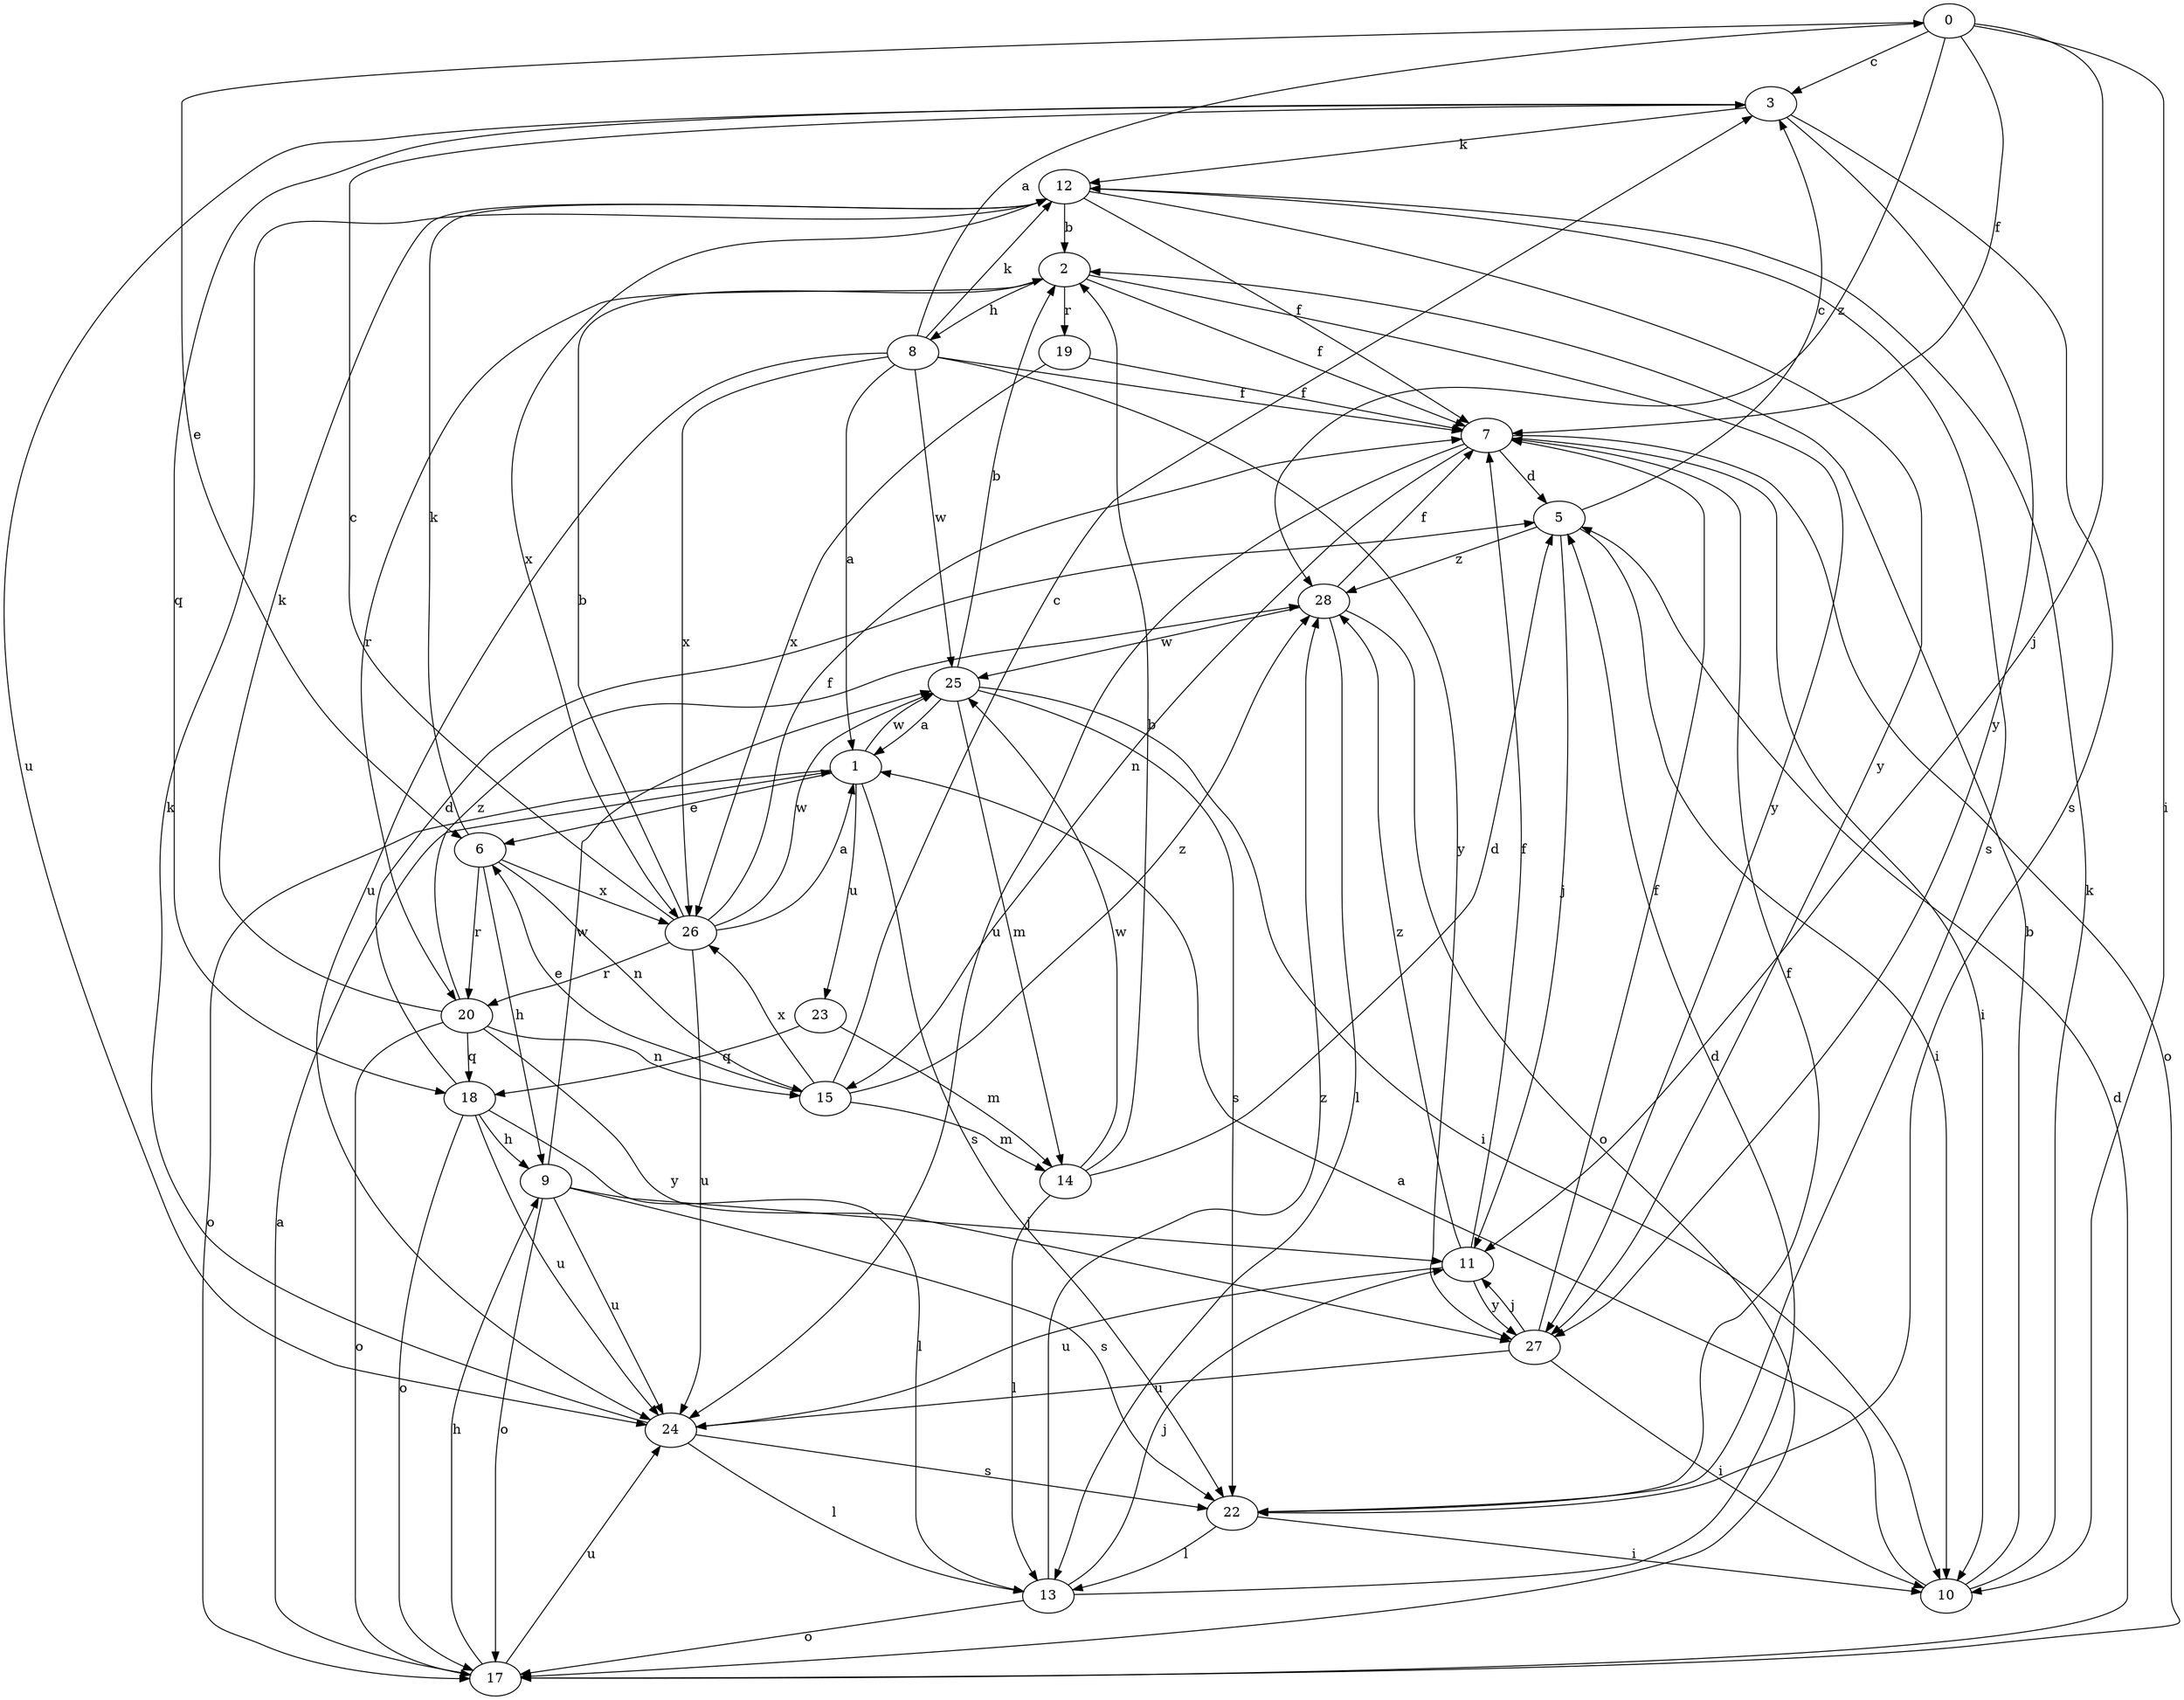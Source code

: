 strict digraph  {
0;
1;
2;
3;
5;
6;
7;
8;
9;
10;
11;
12;
13;
14;
15;
17;
18;
19;
20;
22;
23;
24;
25;
26;
27;
28;
0 -> 3  [label=c];
0 -> 6  [label=e];
0 -> 7  [label=f];
0 -> 10  [label=i];
0 -> 11  [label=j];
0 -> 28  [label=z];
1 -> 6  [label=e];
1 -> 17  [label=o];
1 -> 22  [label=s];
1 -> 23  [label=u];
1 -> 25  [label=w];
2 -> 7  [label=f];
2 -> 8  [label=h];
2 -> 19  [label=r];
2 -> 20  [label=r];
2 -> 27  [label=y];
3 -> 12  [label=k];
3 -> 18  [label=q];
3 -> 22  [label=s];
3 -> 24  [label=u];
3 -> 27  [label=y];
5 -> 3  [label=c];
5 -> 10  [label=i];
5 -> 11  [label=j];
5 -> 28  [label=z];
6 -> 9  [label=h];
6 -> 12  [label=k];
6 -> 15  [label=n];
6 -> 20  [label=r];
6 -> 26  [label=x];
7 -> 5  [label=d];
7 -> 10  [label=i];
7 -> 15  [label=n];
7 -> 17  [label=o];
7 -> 24  [label=u];
8 -> 0  [label=a];
8 -> 1  [label=a];
8 -> 7  [label=f];
8 -> 12  [label=k];
8 -> 24  [label=u];
8 -> 25  [label=w];
8 -> 26  [label=x];
8 -> 27  [label=y];
9 -> 11  [label=j];
9 -> 17  [label=o];
9 -> 22  [label=s];
9 -> 24  [label=u];
9 -> 25  [label=w];
10 -> 1  [label=a];
10 -> 2  [label=b];
10 -> 12  [label=k];
11 -> 7  [label=f];
11 -> 24  [label=u];
11 -> 27  [label=y];
11 -> 28  [label=z];
12 -> 2  [label=b];
12 -> 7  [label=f];
12 -> 22  [label=s];
12 -> 26  [label=x];
12 -> 27  [label=y];
13 -> 5  [label=d];
13 -> 11  [label=j];
13 -> 17  [label=o];
13 -> 28  [label=z];
14 -> 2  [label=b];
14 -> 5  [label=d];
14 -> 13  [label=l];
14 -> 25  [label=w];
15 -> 3  [label=c];
15 -> 6  [label=e];
15 -> 14  [label=m];
15 -> 26  [label=x];
15 -> 28  [label=z];
17 -> 1  [label=a];
17 -> 5  [label=d];
17 -> 9  [label=h];
17 -> 24  [label=u];
18 -> 5  [label=d];
18 -> 9  [label=h];
18 -> 13  [label=l];
18 -> 17  [label=o];
18 -> 24  [label=u];
19 -> 7  [label=f];
19 -> 26  [label=x];
20 -> 12  [label=k];
20 -> 15  [label=n];
20 -> 17  [label=o];
20 -> 18  [label=q];
20 -> 27  [label=y];
20 -> 28  [label=z];
22 -> 7  [label=f];
22 -> 10  [label=i];
22 -> 13  [label=l];
23 -> 14  [label=m];
23 -> 18  [label=q];
24 -> 12  [label=k];
24 -> 13  [label=l];
24 -> 22  [label=s];
25 -> 1  [label=a];
25 -> 2  [label=b];
25 -> 10  [label=i];
25 -> 14  [label=m];
25 -> 22  [label=s];
26 -> 1  [label=a];
26 -> 2  [label=b];
26 -> 3  [label=c];
26 -> 7  [label=f];
26 -> 20  [label=r];
26 -> 24  [label=u];
26 -> 25  [label=w];
27 -> 7  [label=f];
27 -> 10  [label=i];
27 -> 11  [label=j];
27 -> 24  [label=u];
28 -> 7  [label=f];
28 -> 13  [label=l];
28 -> 17  [label=o];
28 -> 25  [label=w];
}
